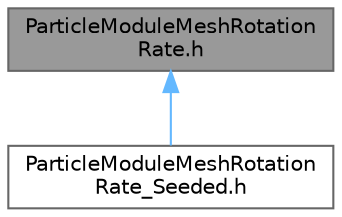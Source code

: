 digraph "ParticleModuleMeshRotationRate.h"
{
 // INTERACTIVE_SVG=YES
 // LATEX_PDF_SIZE
  bgcolor="transparent";
  edge [fontname=Helvetica,fontsize=10,labelfontname=Helvetica,labelfontsize=10];
  node [fontname=Helvetica,fontsize=10,shape=box,height=0.2,width=0.4];
  Node1 [id="Node000001",label="ParticleModuleMeshRotation\lRate.h",height=0.2,width=0.4,color="gray40", fillcolor="grey60", style="filled", fontcolor="black",tooltip=" "];
  Node1 -> Node2 [id="edge1_Node000001_Node000002",dir="back",color="steelblue1",style="solid",tooltip=" "];
  Node2 [id="Node000002",label="ParticleModuleMeshRotation\lRate_Seeded.h",height=0.2,width=0.4,color="grey40", fillcolor="white", style="filled",URL="$df/d59/ParticleModuleMeshRotationRate__Seeded_8h.html",tooltip=" "];
}
